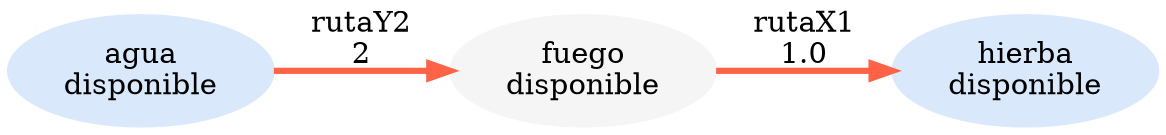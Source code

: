 digraph finite_state_machine {
	rankdir=LR size="8,5"
	node [color="#dae8fc" shape=ellipse style=filled]
	"agua
disponible"
	node [color="#f5f5f5" shape=ellipse style=filled]
	"fuego
disponible"
	node [color="#dae8fc" shape=ellipse style=filled]
	"hierba
disponible"
	edge [color="#FF6347" penwidth=3]
	"fuego
disponible" -> "hierba
disponible" [label="rutaX1
1.0"]
	edge [color="#FF6347" penwidth=3]
	"agua
disponible" -> "fuego
disponible" [label="rutaY2
2"]
}
